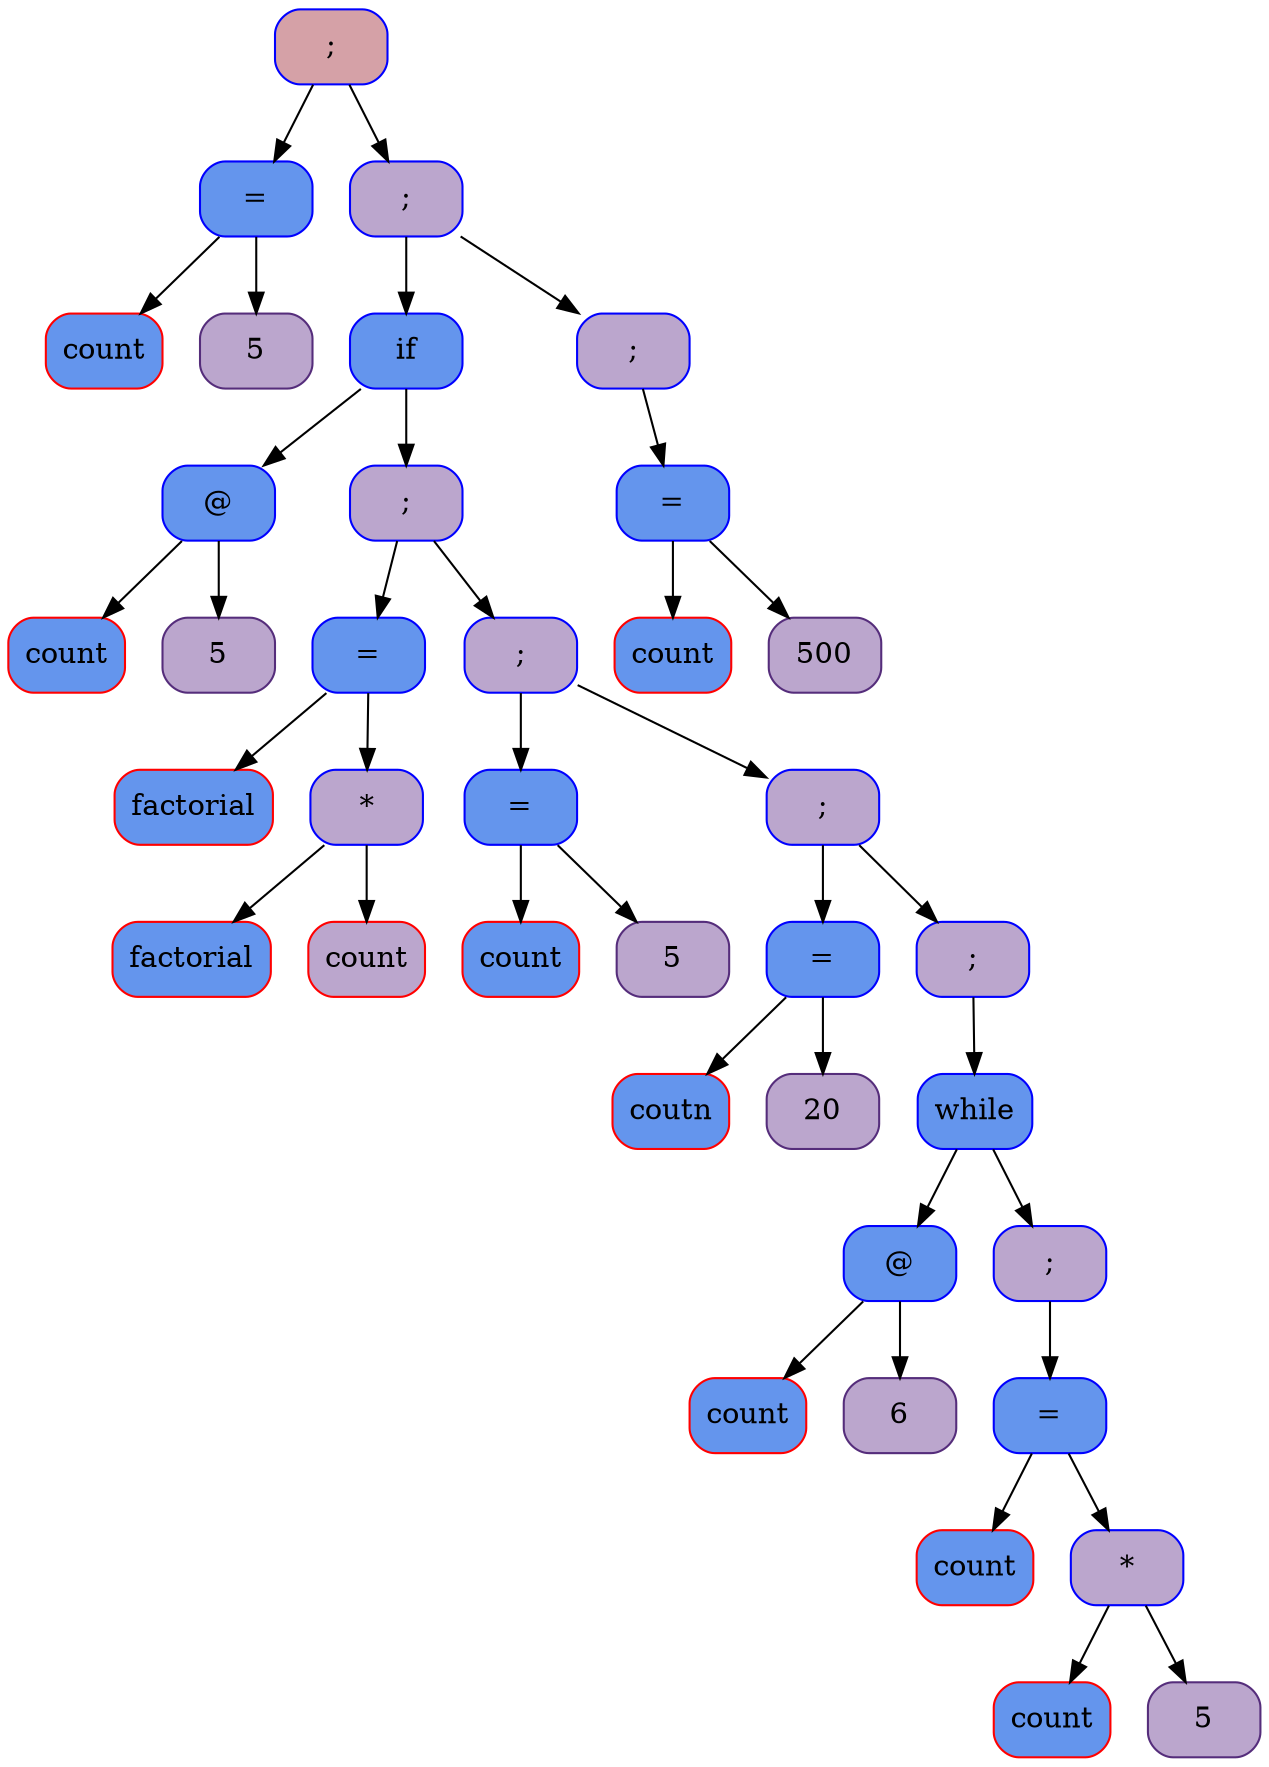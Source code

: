 digraph tree {
	node [shape=Mrecord, style=filled,                            fillcolor="#bba6cd", color="#552d7b"];
1552 [shape=record, style="filled,rounded", color=" #0000ff ",                          fillcolor="#d5a1a7", fontsize=14, label=" ; "];
	1552 -> 99368;
99368 [shape=record, style="filled,rounded", color=" #0000ff ",                          fillcolor="#6495ed", fontsize=14, label=" = "];
	99368 -> 99328;
99328 [shape=record, style="filled,rounded", color="#FF0000",                          fillcolor="#6495ed", fontsize=14, label=" count "];
	99368 -> 99408;
99408 [shape=record, style="filled,rounded", color="#552d7b",                          fillcolor="#bba6cd", fontsize=14, label=" 5 "];
	1552 -> 1616;
1616 [shape=record, style="filled,rounded", color=" #0000ff ",                          fillcolor="#bba6cd", fontsize=14, label=" ; "];
	1616 -> 99488;
99488 [shape=record, style="filled,rounded", color=" #0000ff ",                          fillcolor="#6495ed", fontsize=14, label=" if "];
	99488 -> 99608;
99608 [shape=record, style="filled,rounded", color=" #0000ff ",                          fillcolor="#6495ed", fontsize=14, label=" @ "];
	99608 -> 99568;
99568 [shape=record, style="filled,rounded", color="#FF0000",                          fillcolor="#6495ed", fontsize=14, label=" count "];
	99608 -> 99648;
99648 [shape=record, style="filled,rounded", color="#552d7b",                          fillcolor="#bba6cd", fontsize=14, label=" 5 "];
	99488 -> 1680;
1680 [shape=record, style="filled,rounded", color=" #0000ff ",                          fillcolor="#bba6cd", fontsize=14, label=" ; "];
	1680 -> 99808;
99808 [shape=record, style="filled,rounded", color=" #0000ff ",                          fillcolor="#6495ed", fontsize=14, label=" = "];
	99808 -> 99768;
99768 [shape=record, style="filled,rounded", color="#FF0000",                          fillcolor="#6495ed", fontsize=14, label=" factorial "];
	99808 -> 99888;
99888 [shape=record, style="filled,rounded", color=" #0000ff ",                          fillcolor="#bba6cd", fontsize=14, label=" * "];
	99888 -> 99848;
99848 [shape=record, style="filled,rounded", color="#FF0000",                          fillcolor="#6495ed", fontsize=14, label=" factorial "];
	99888 -> 99928;
99928 [shape=record, style="filled,rounded", color="#FF0000",                          fillcolor="#bba6cd", fontsize=14, label=" count "];
	1680 -> 1744;
1744 [shape=record, style="filled,rounded", color=" #0000ff ",                          fillcolor="#bba6cd", fontsize=14, label=" ; "];
	1744 -> 100048;
100048 [shape=record, style="filled,rounded", color=" #0000ff ",                          fillcolor="#6495ed", fontsize=14, label=" = "];
	100048 -> 100008;
100008 [shape=record, style="filled,rounded", color="#FF0000",                          fillcolor="#6495ed", fontsize=14, label=" count "];
	100048 -> 2064;
2064 [shape=record, style="filled,rounded", color="#552d7b",                          fillcolor="#bba6cd", fontsize=14, label=" 5 "];
	1744 -> 1808;
1808 [shape=record, style="filled,rounded", color=" #0000ff ",                          fillcolor="#bba6cd", fontsize=14, label=" ; "];
	1808 -> 100368;
100368 [shape=record, style="filled,rounded", color=" #0000ff ",                          fillcolor="#6495ed", fontsize=14, label=" = "];
	100368 -> 100328;
100328 [shape=record, style="filled,rounded", color="#FF0000",                          fillcolor="#6495ed", fontsize=14, label=" coutn "];
	100368 -> 100488;
100488 [shape=record, style="filled,rounded", color="#552d7b",                          fillcolor="#bba6cd", fontsize=14, label=" 20 "];
	1808 -> 1872;
1872 [shape=record, style="filled,rounded", color=" #0000ff ",                          fillcolor="#bba6cd", fontsize=14, label=" ; "];
	1872 -> 100568;
100568 [shape=record, style="filled,rounded", color=" #0000ff ",                          fillcolor="#6495ed", fontsize=14, label=" while "];
	100568 -> 100688;
100688 [shape=record, style="filled,rounded", color=" #0000ff ",                          fillcolor="#6495ed", fontsize=14, label=" @ "];
	100688 -> 100648;
100648 [shape=record, style="filled,rounded", color="#FF0000",                          fillcolor="#6495ed", fontsize=14, label=" count "];
	100688 -> 100728;
100728 [shape=record, style="filled,rounded", color="#552d7b",                          fillcolor="#bba6cd", fontsize=14, label=" 6 "];
	100568 -> 1936;
1936 [shape=record, style="filled,rounded", color=" #0000ff ",                          fillcolor="#bba6cd", fontsize=14, label=" ; "];
	1936 -> 100888;
100888 [shape=record, style="filled,rounded", color=" #0000ff ",                          fillcolor="#6495ed", fontsize=14, label=" = "];
	100888 -> 100848;
100848 [shape=record, style="filled,rounded", color="#FF0000",                          fillcolor="#6495ed", fontsize=14, label=" count "];
	100888 -> 100968;
100968 [shape=record, style="filled,rounded", color=" #0000ff ",                          fillcolor="#bba6cd", fontsize=14, label=" * "];
	100968 -> 100928;
100928 [shape=record, style="filled,rounded", color="#FF0000",                          fillcolor="#6495ed", fontsize=14, label=" count "];
	100968 -> 101008;
101008 [shape=record, style="filled,rounded", color="#552d7b",                          fillcolor="#bba6cd", fontsize=14, label=" 5 "];
	1616 -> 2000;
2000 [shape=record, style="filled,rounded", color=" #0000ff ",                          fillcolor="#bba6cd", fontsize=14, label=" ; "];
	2000 -> 101208;
101208 [shape=record, style="filled,rounded", color=" #0000ff ",                          fillcolor="#6495ed", fontsize=14, label=" = "];
	101208 -> 101168;
101168 [shape=record, style="filled,rounded", color="#FF0000",                          fillcolor="#6495ed", fontsize=14, label=" count "];
	101208 -> 101248;
101248 [shape=record, style="filled,rounded", color="#552d7b",                          fillcolor="#bba6cd", fontsize=14, label=" 500 "];
}
